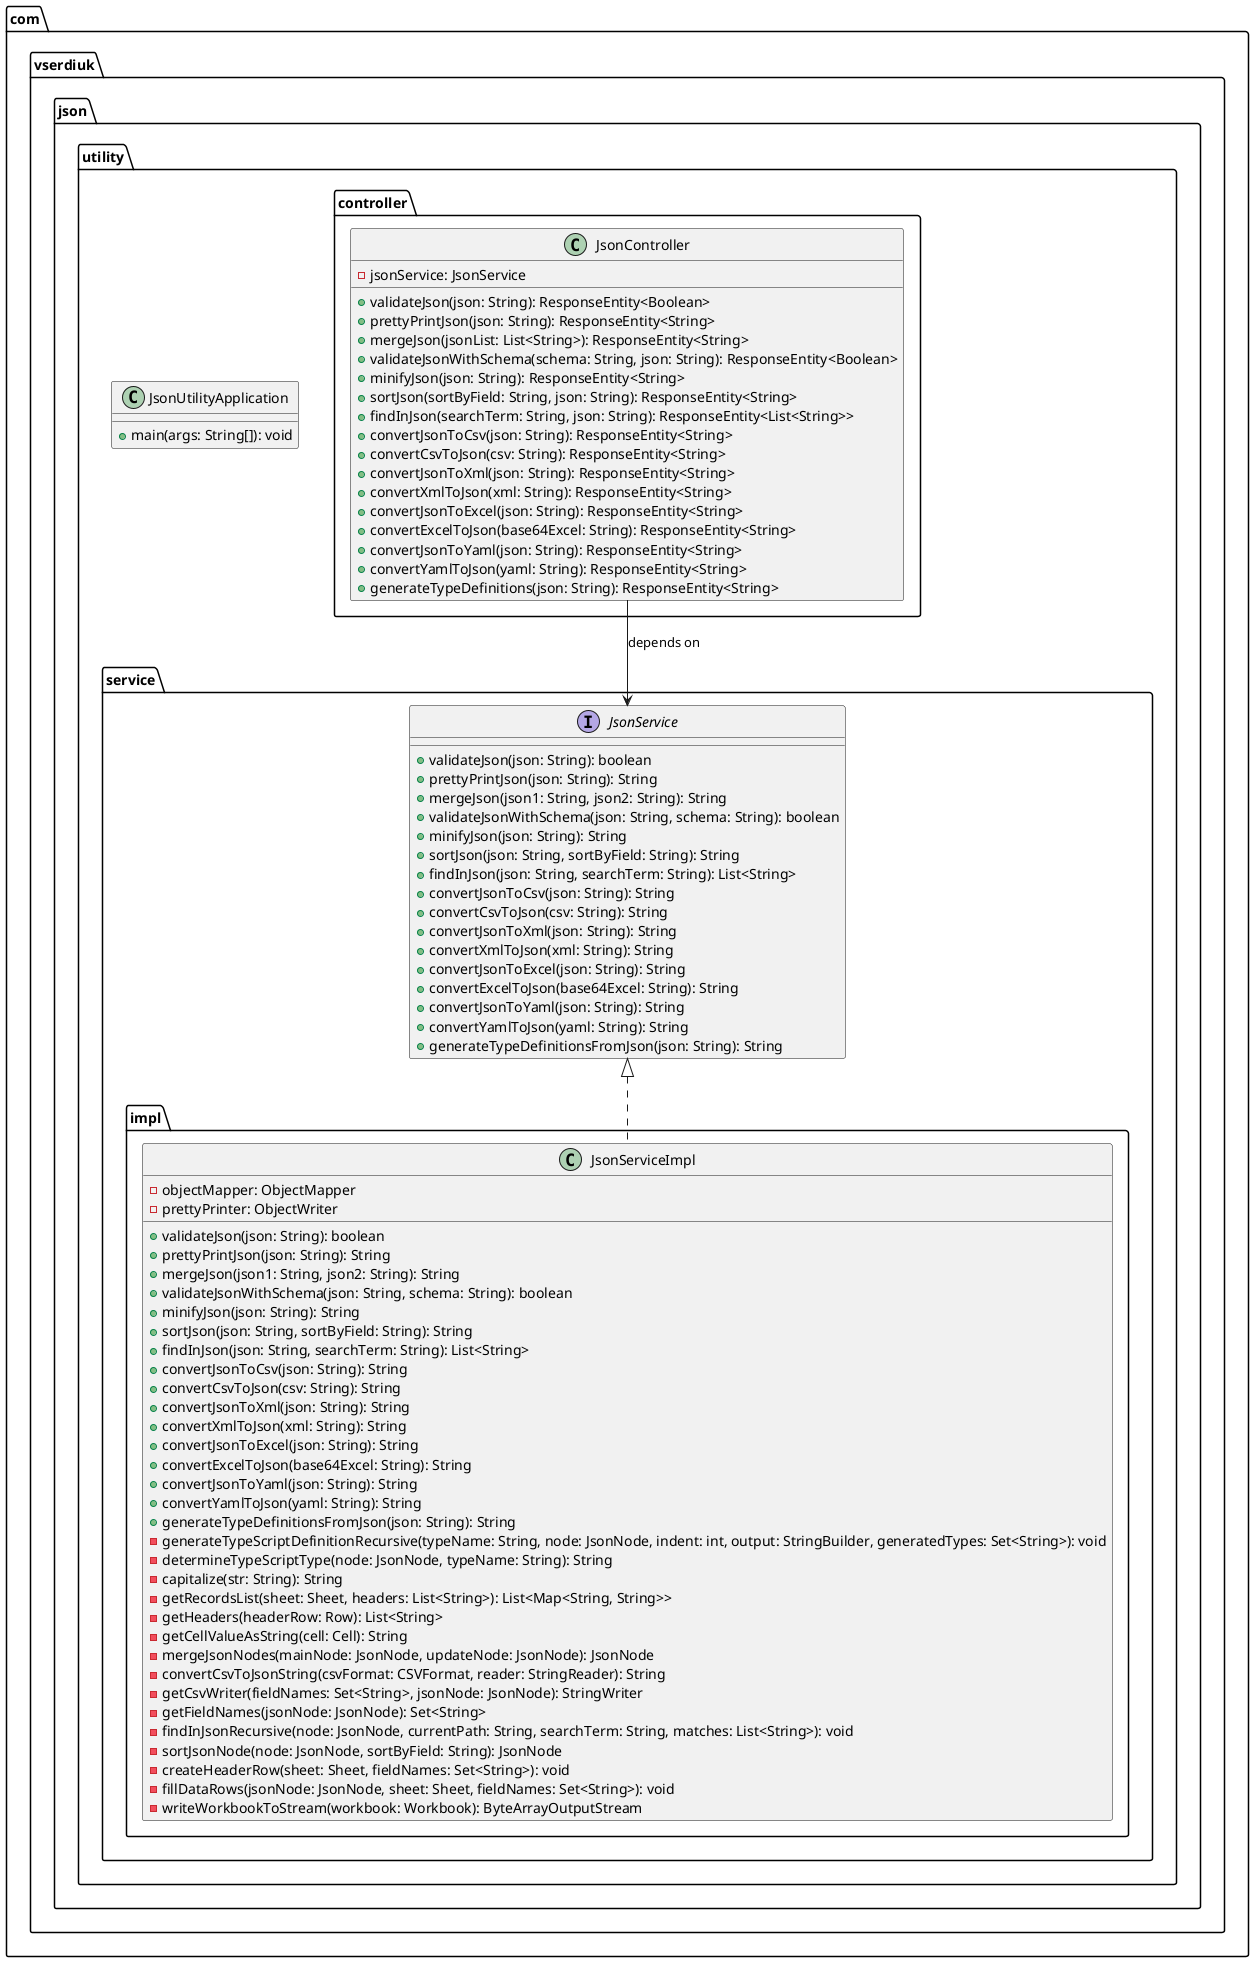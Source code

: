 @startuml

package "com.vserdiuk.json.utility" {
  class JsonUtilityApplication {
    +main(args: String[]): void
  }
}

package "com.vserdiuk.json.utility.service" {
  interface JsonService {
    +validateJson(json: String): boolean
    +prettyPrintJson(json: String): String
    +mergeJson(json1: String, json2: String): String
    +validateJsonWithSchema(json: String, schema: String): boolean
    +minifyJson(json: String): String
    +sortJson(json: String, sortByField: String): String
    +findInJson(json: String, searchTerm: String): List<String>
    +convertJsonToCsv(json: String): String
    +convertCsvToJson(csv: String): String
    +convertJsonToXml(json: String): String
    +convertXmlToJson(xml: String): String
    +convertJsonToExcel(json: String): String
    +convertExcelToJson(base64Excel: String): String
    +convertJsonToYaml(json: String): String
    +convertYamlToJson(yaml: String): String
    +generateTypeDefinitionsFromJson(json: String): String
  }
}

package "com.vserdiuk.json.utility.service.impl" {
  class JsonServiceImpl {
    -objectMapper: ObjectMapper
    -prettyPrinter: ObjectWriter
    +validateJson(json: String): boolean
    +prettyPrintJson(json: String): String
    +mergeJson(json1: String, json2: String): String
    +validateJsonWithSchema(json: String, schema: String): boolean
    +minifyJson(json: String): String
    +sortJson(json: String, sortByField: String): String
    +findInJson(json: String, searchTerm: String): List<String>
    +convertJsonToCsv(json: String): String
    +convertCsvToJson(csv: String): String
    +convertJsonToXml(json: String): String
    +convertXmlToJson(xml: String): String
    +convertJsonToExcel(json: String): String
    +convertExcelToJson(base64Excel: String): String
    +convertJsonToYaml(json: String): String
    +convertYamlToJson(yaml: String): String
    +generateTypeDefinitionsFromJson(json: String): String
    -generateTypeScriptDefinitionRecursive(typeName: String, node: JsonNode, indent: int, output: StringBuilder, generatedTypes: Set<String>): void
    -determineTypeScriptType(node: JsonNode, typeName: String): String
    -capitalize(str: String): String
    -getRecordsList(sheet: Sheet, headers: List<String>): List<Map<String, String>>
    -getHeaders(headerRow: Row): List<String>
    -getCellValueAsString(cell: Cell): String
    -mergeJsonNodes(mainNode: JsonNode, updateNode: JsonNode): JsonNode
    -convertCsvToJsonString(csvFormat: CSVFormat, reader: StringReader): String
    -getCsvWriter(fieldNames: Set<String>, jsonNode: JsonNode): StringWriter
    -getFieldNames(jsonNode: JsonNode): Set<String>
    -findInJsonRecursive(node: JsonNode, currentPath: String, searchTerm: String, matches: List<String>): void
    -sortJsonNode(node: JsonNode, sortByField: String): JsonNode
    -createHeaderRow(sheet: Sheet, fieldNames: Set<String>): void
    -fillDataRows(jsonNode: JsonNode, sheet: Sheet, fieldNames: Set<String>): void
    -writeWorkbookToStream(workbook: Workbook): ByteArrayOutputStream
  }
}

package "com.vserdiuk.json.utility.controller" {
  class JsonController {
    -jsonService: JsonService
    +validateJson(json: String): ResponseEntity<Boolean>
    +prettyPrintJson(json: String): ResponseEntity<String>
    +mergeJson(jsonList: List<String>): ResponseEntity<String>
    +validateJsonWithSchema(schema: String, json: String): ResponseEntity<Boolean>
    +minifyJson(json: String): ResponseEntity<String>
    +sortJson(sortByField: String, json: String): ResponseEntity<String>
    +findInJson(searchTerm: String, json: String): ResponseEntity<List<String>>
    +convertJsonToCsv(json: String): ResponseEntity<String>
    +convertCsvToJson(csv: String): ResponseEntity<String>
    +convertJsonToXml(json: String): ResponseEntity<String>
    +convertXmlToJson(xml: String): ResponseEntity<String>
    +convertJsonToExcel(json: String): ResponseEntity<String>
    +convertExcelToJson(base64Excel: String): ResponseEntity<String>
    +convertJsonToYaml(json: String): ResponseEntity<String>
    +convertYamlToJson(yaml: String): ResponseEntity<String>
    +generateTypeDefinitions(json: String): ResponseEntity<String>
  }
}

JsonService <|.. JsonServiceImpl
JsonController --> JsonService : depends on

@enduml